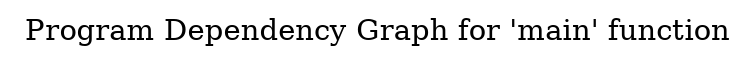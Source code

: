 digraph "Program Dependency Graph for 'main' function" {
	label="Program Dependency Graph for 'main' function";
graph [ splines=true ]
}
